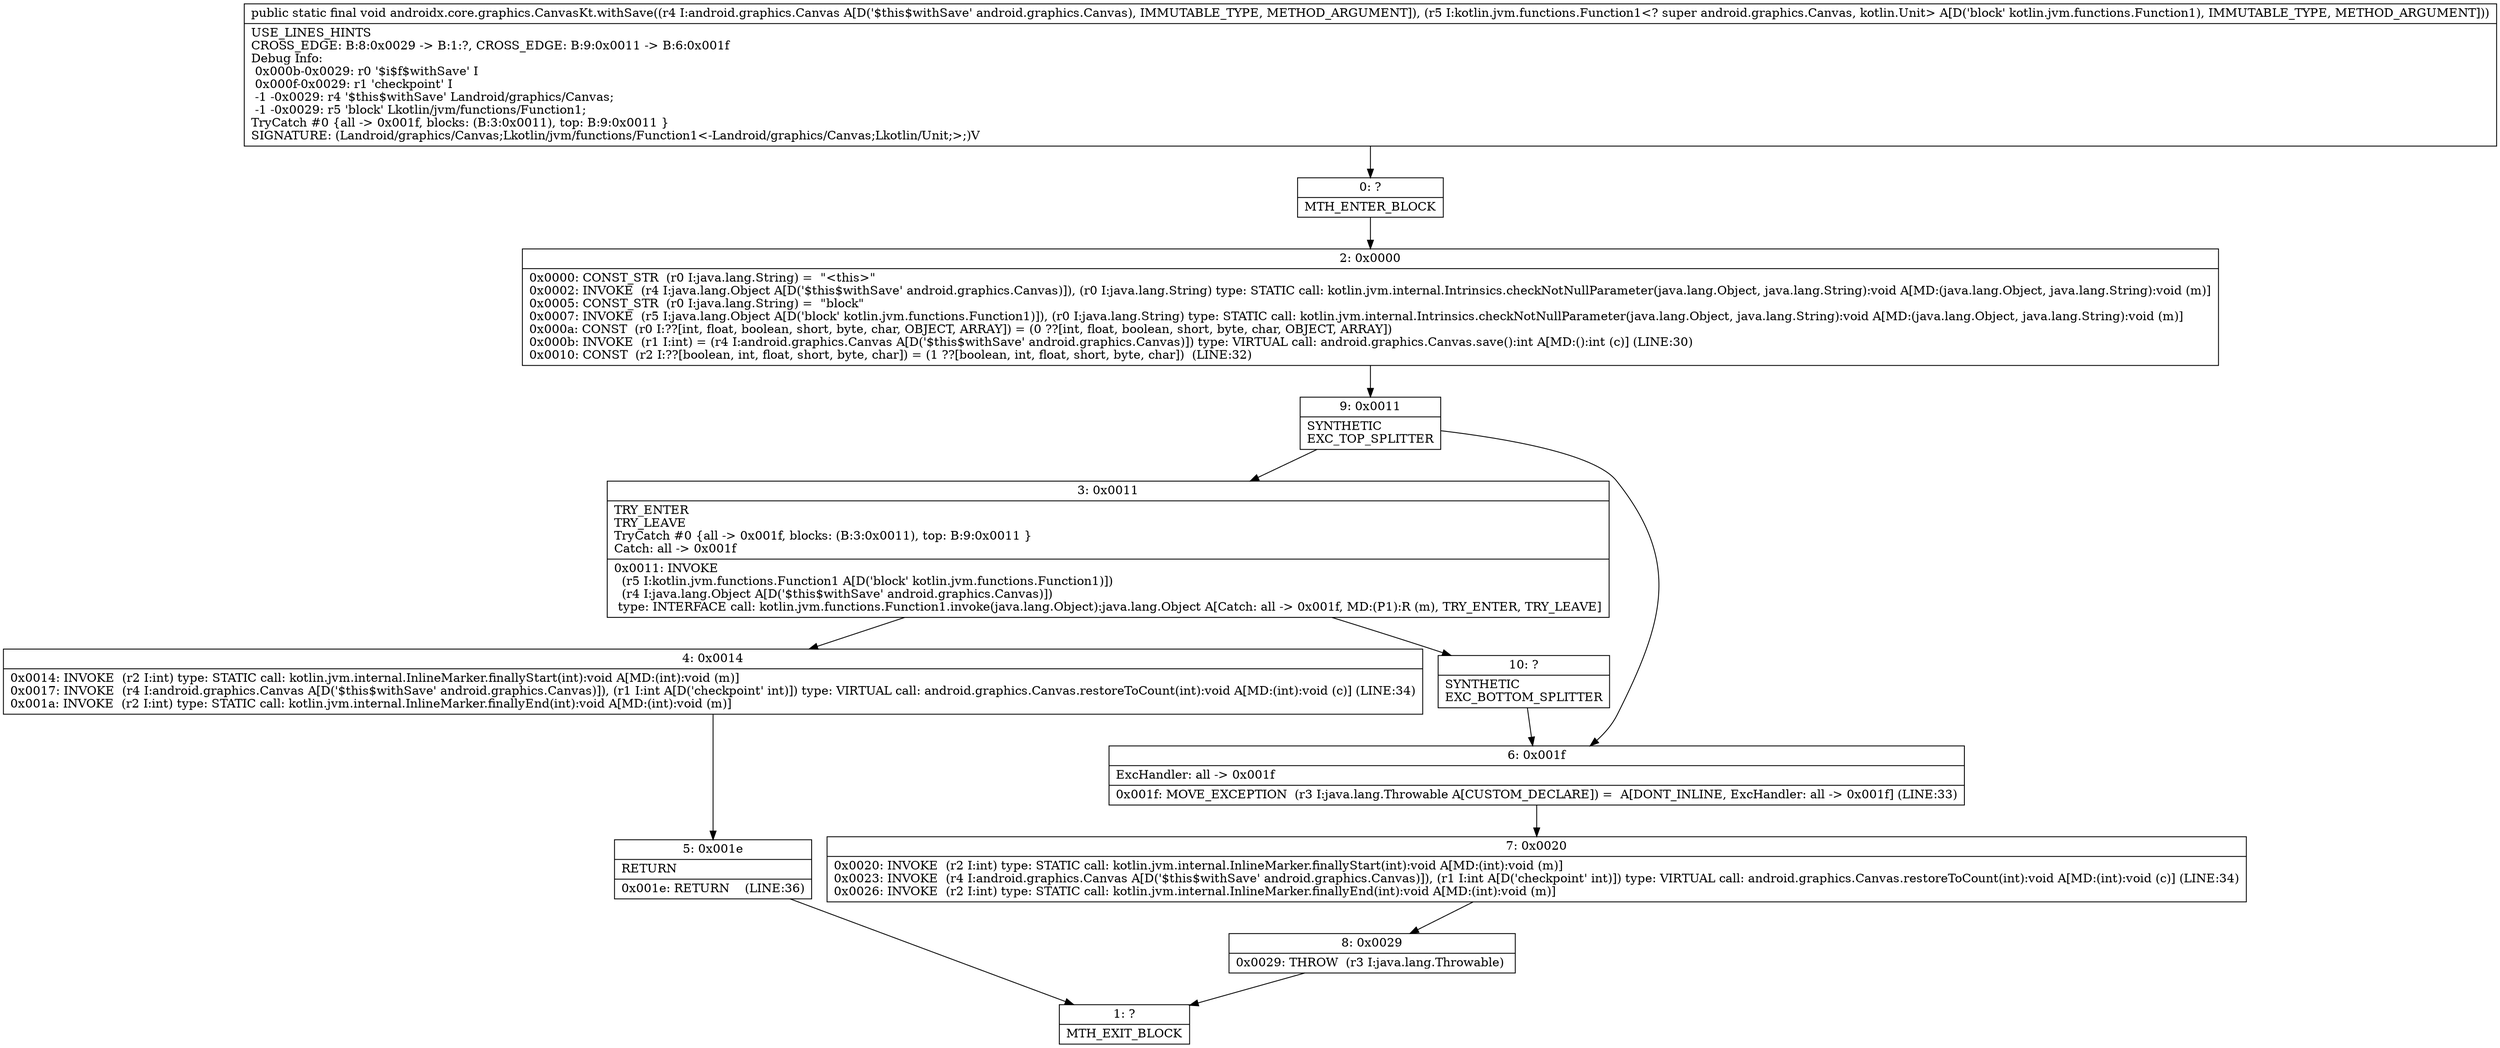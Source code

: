 digraph "CFG forandroidx.core.graphics.CanvasKt.withSave(Landroid\/graphics\/Canvas;Lkotlin\/jvm\/functions\/Function1;)V" {
Node_0 [shape=record,label="{0\:\ ?|MTH_ENTER_BLOCK\l}"];
Node_2 [shape=record,label="{2\:\ 0x0000|0x0000: CONST_STR  (r0 I:java.lang.String) =  \"\<this\>\" \l0x0002: INVOKE  (r4 I:java.lang.Object A[D('$this$withSave' android.graphics.Canvas)]), (r0 I:java.lang.String) type: STATIC call: kotlin.jvm.internal.Intrinsics.checkNotNullParameter(java.lang.Object, java.lang.String):void A[MD:(java.lang.Object, java.lang.String):void (m)]\l0x0005: CONST_STR  (r0 I:java.lang.String) =  \"block\" \l0x0007: INVOKE  (r5 I:java.lang.Object A[D('block' kotlin.jvm.functions.Function1)]), (r0 I:java.lang.String) type: STATIC call: kotlin.jvm.internal.Intrinsics.checkNotNullParameter(java.lang.Object, java.lang.String):void A[MD:(java.lang.Object, java.lang.String):void (m)]\l0x000a: CONST  (r0 I:??[int, float, boolean, short, byte, char, OBJECT, ARRAY]) = (0 ??[int, float, boolean, short, byte, char, OBJECT, ARRAY]) \l0x000b: INVOKE  (r1 I:int) = (r4 I:android.graphics.Canvas A[D('$this$withSave' android.graphics.Canvas)]) type: VIRTUAL call: android.graphics.Canvas.save():int A[MD:():int (c)] (LINE:30)\l0x0010: CONST  (r2 I:??[boolean, int, float, short, byte, char]) = (1 ??[boolean, int, float, short, byte, char])  (LINE:32)\l}"];
Node_9 [shape=record,label="{9\:\ 0x0011|SYNTHETIC\lEXC_TOP_SPLITTER\l}"];
Node_3 [shape=record,label="{3\:\ 0x0011|TRY_ENTER\lTRY_LEAVE\lTryCatch #0 \{all \-\> 0x001f, blocks: (B:3:0x0011), top: B:9:0x0011 \}\lCatch: all \-\> 0x001f\l|0x0011: INVOKE  \l  (r5 I:kotlin.jvm.functions.Function1 A[D('block' kotlin.jvm.functions.Function1)])\l  (r4 I:java.lang.Object A[D('$this$withSave' android.graphics.Canvas)])\l type: INTERFACE call: kotlin.jvm.functions.Function1.invoke(java.lang.Object):java.lang.Object A[Catch: all \-\> 0x001f, MD:(P1):R (m), TRY_ENTER, TRY_LEAVE]\l}"];
Node_4 [shape=record,label="{4\:\ 0x0014|0x0014: INVOKE  (r2 I:int) type: STATIC call: kotlin.jvm.internal.InlineMarker.finallyStart(int):void A[MD:(int):void (m)]\l0x0017: INVOKE  (r4 I:android.graphics.Canvas A[D('$this$withSave' android.graphics.Canvas)]), (r1 I:int A[D('checkpoint' int)]) type: VIRTUAL call: android.graphics.Canvas.restoreToCount(int):void A[MD:(int):void (c)] (LINE:34)\l0x001a: INVOKE  (r2 I:int) type: STATIC call: kotlin.jvm.internal.InlineMarker.finallyEnd(int):void A[MD:(int):void (m)]\l}"];
Node_5 [shape=record,label="{5\:\ 0x001e|RETURN\l|0x001e: RETURN    (LINE:36)\l}"];
Node_1 [shape=record,label="{1\:\ ?|MTH_EXIT_BLOCK\l}"];
Node_10 [shape=record,label="{10\:\ ?|SYNTHETIC\lEXC_BOTTOM_SPLITTER\l}"];
Node_6 [shape=record,label="{6\:\ 0x001f|ExcHandler: all \-\> 0x001f\l|0x001f: MOVE_EXCEPTION  (r3 I:java.lang.Throwable A[CUSTOM_DECLARE]) =  A[DONT_INLINE, ExcHandler: all \-\> 0x001f] (LINE:33)\l}"];
Node_7 [shape=record,label="{7\:\ 0x0020|0x0020: INVOKE  (r2 I:int) type: STATIC call: kotlin.jvm.internal.InlineMarker.finallyStart(int):void A[MD:(int):void (m)]\l0x0023: INVOKE  (r4 I:android.graphics.Canvas A[D('$this$withSave' android.graphics.Canvas)]), (r1 I:int A[D('checkpoint' int)]) type: VIRTUAL call: android.graphics.Canvas.restoreToCount(int):void A[MD:(int):void (c)] (LINE:34)\l0x0026: INVOKE  (r2 I:int) type: STATIC call: kotlin.jvm.internal.InlineMarker.finallyEnd(int):void A[MD:(int):void (m)]\l}"];
Node_8 [shape=record,label="{8\:\ 0x0029|0x0029: THROW  (r3 I:java.lang.Throwable) \l}"];
MethodNode[shape=record,label="{public static final void androidx.core.graphics.CanvasKt.withSave((r4 I:android.graphics.Canvas A[D('$this$withSave' android.graphics.Canvas), IMMUTABLE_TYPE, METHOD_ARGUMENT]), (r5 I:kotlin.jvm.functions.Function1\<? super android.graphics.Canvas, kotlin.Unit\> A[D('block' kotlin.jvm.functions.Function1), IMMUTABLE_TYPE, METHOD_ARGUMENT]))  | USE_LINES_HINTS\lCROSS_EDGE: B:8:0x0029 \-\> B:1:?, CROSS_EDGE: B:9:0x0011 \-\> B:6:0x001f\lDebug Info:\l  0x000b\-0x0029: r0 '$i$f$withSave' I\l  0x000f\-0x0029: r1 'checkpoint' I\l  \-1 \-0x0029: r4 '$this$withSave' Landroid\/graphics\/Canvas;\l  \-1 \-0x0029: r5 'block' Lkotlin\/jvm\/functions\/Function1;\lTryCatch #0 \{all \-\> 0x001f, blocks: (B:3:0x0011), top: B:9:0x0011 \}\lSIGNATURE: (Landroid\/graphics\/Canvas;Lkotlin\/jvm\/functions\/Function1\<\-Landroid\/graphics\/Canvas;Lkotlin\/Unit;\>;)V\l}"];
MethodNode -> Node_0;Node_0 -> Node_2;
Node_2 -> Node_9;
Node_9 -> Node_3;
Node_9 -> Node_6;
Node_3 -> Node_4;
Node_3 -> Node_10;
Node_4 -> Node_5;
Node_5 -> Node_1;
Node_10 -> Node_6;
Node_6 -> Node_7;
Node_7 -> Node_8;
Node_8 -> Node_1;
}

